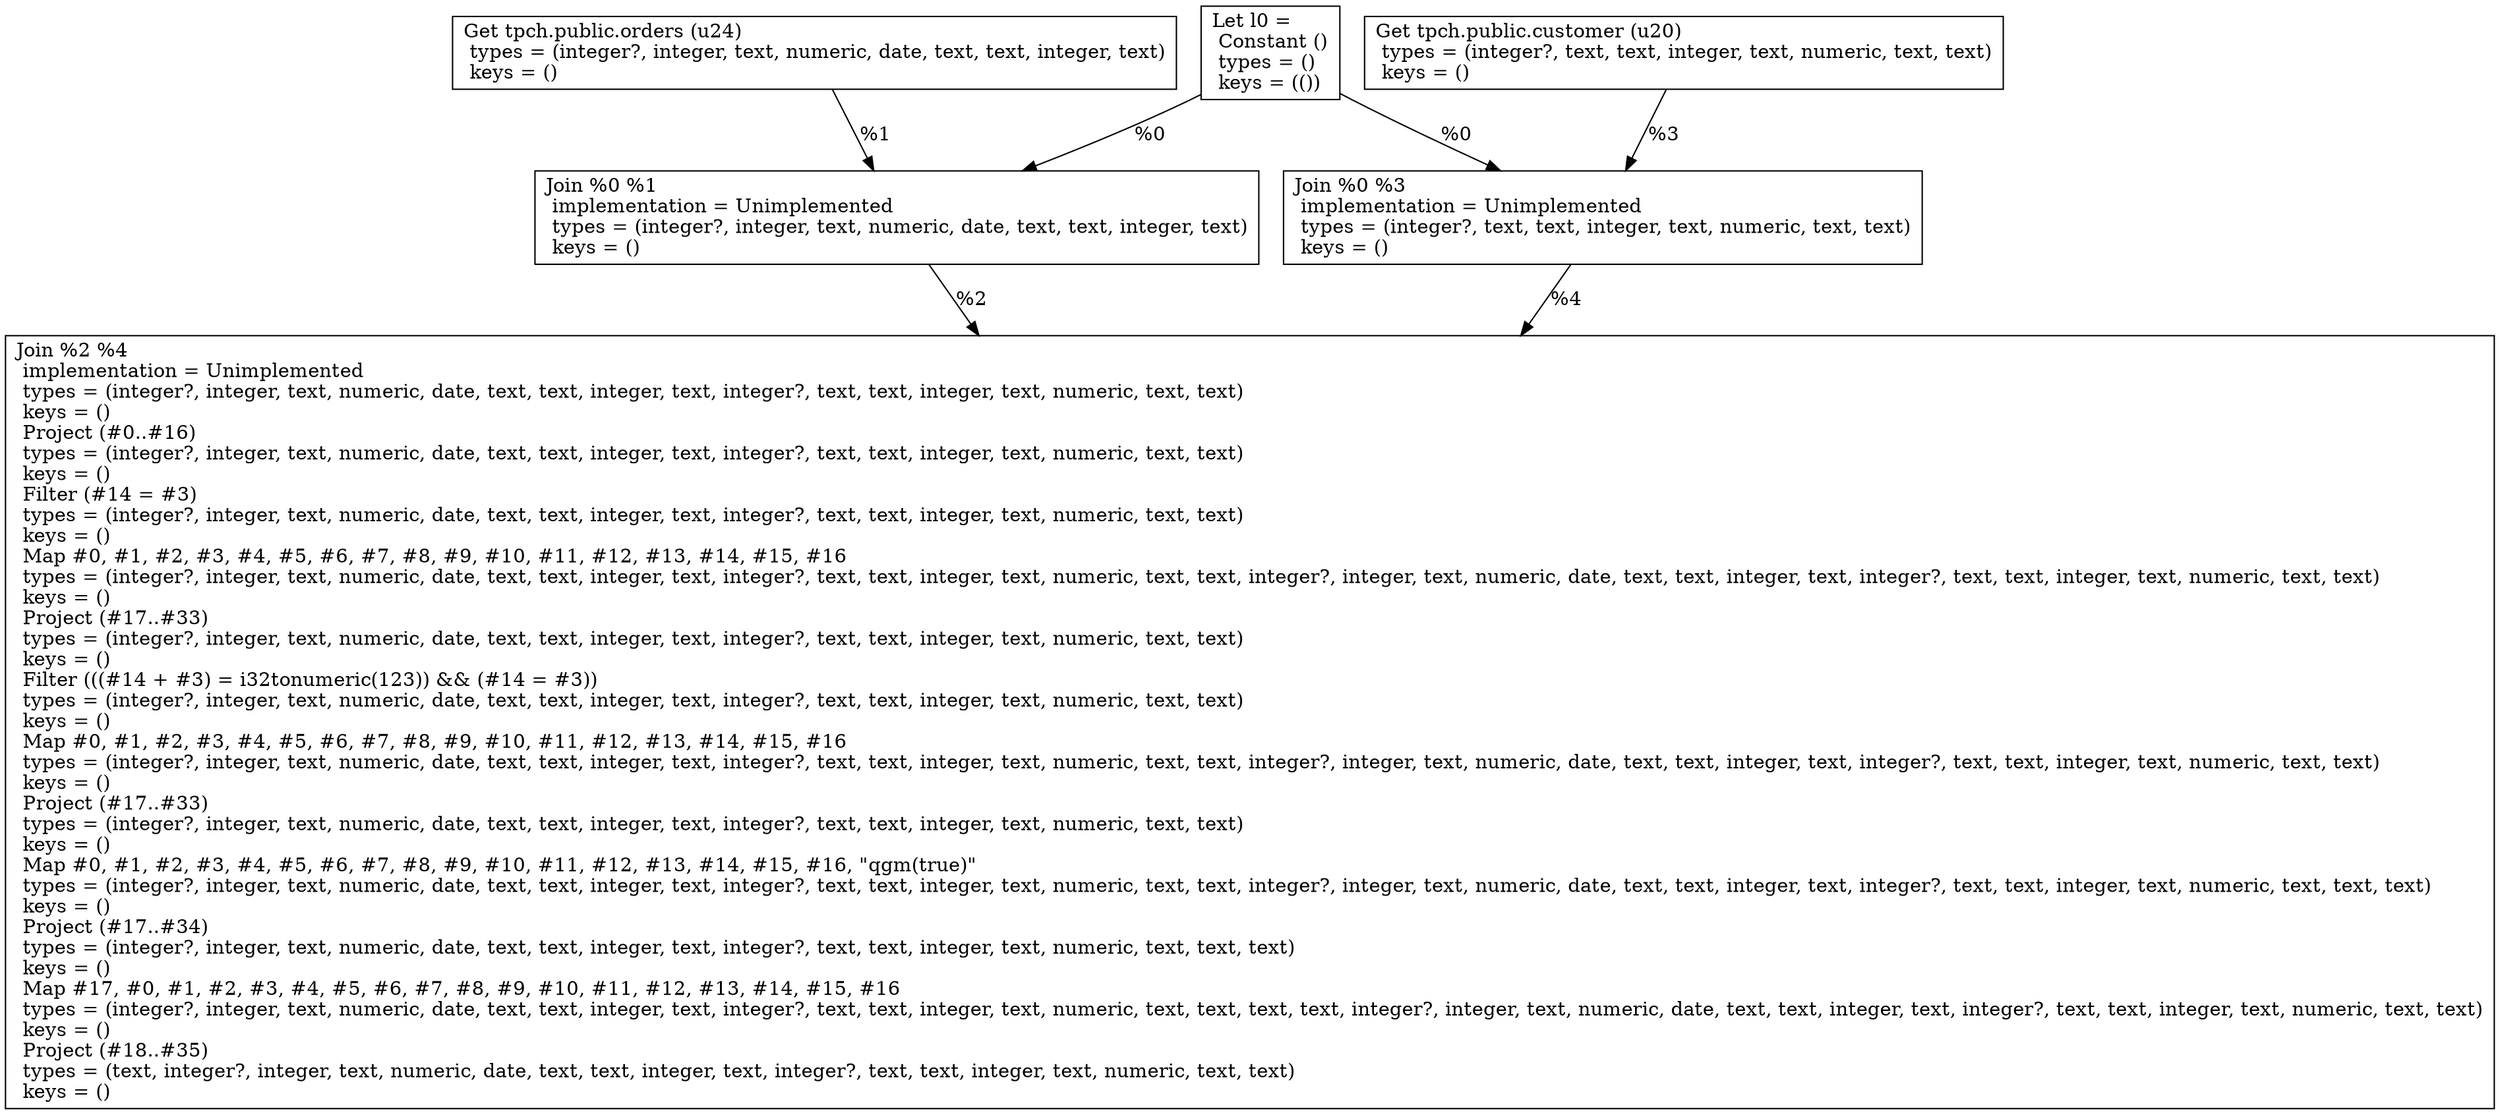 digraph G {
    node0 [shape = record, label="Let l0 =\l Constant ()\l  types = ()\l  keys = (())\l"]
    node1 [shape = record, label=" Get tpch.public.orders (u24)\l  types = (integer?, integer, text, numeric, date, text, text, integer, text)\l  keys = ()\l"]
    node2 [shape = record, label=" Join %0 %1\l  implementation = Unimplemented\l  types = (integer?, integer, text, numeric, date, text, text, integer, text)\l  keys = ()\l"]
    node3 [shape = record, label=" Get tpch.public.customer (u20)\l  types = (integer?, text, text, integer, text, numeric, text, text)\l  keys = ()\l"]
    node4 [shape = record, label=" Join %0 %3\l  implementation = Unimplemented\l  types = (integer?, text, text, integer, text, numeric, text, text)\l  keys = ()\l"]
    node5 [shape = record, label=" Join %2 %4\l  implementation = Unimplemented\l  types = (integer?, integer, text, numeric, date, text, text, integer, text, integer?, text, text, integer, text, numeric, text, text)\l  keys = ()\l Project (#0..#16)\l  types = (integer?, integer, text, numeric, date, text, text, integer, text, integer?, text, text, integer, text, numeric, text, text)\l  keys = ()\l Filter (#14 = #3)\l  types = (integer?, integer, text, numeric, date, text, text, integer, text, integer?, text, text, integer, text, numeric, text, text)\l  keys = ()\l Map #0, #1, #2, #3, #4, #5, #6, #7, #8, #9, #10, #11, #12, #13, #14, #15, #16\l  types = (integer?, integer, text, numeric, date, text, text, integer, text, integer?, text, text, integer, text, numeric, text, text, integer?, integer, text, numeric, date, text, text, integer, text, integer?, text, text, integer, text, numeric, text, text)\l  keys = ()\l Project (#17..#33)\l  types = (integer?, integer, text, numeric, date, text, text, integer, text, integer?, text, text, integer, text, numeric, text, text)\l  keys = ()\l Filter (((#14 + #3) = i32tonumeric(123)) && (#14 = #3))\l  types = (integer?, integer, text, numeric, date, text, text, integer, text, integer?, text, text, integer, text, numeric, text, text)\l  keys = ()\l Map #0, #1, #2, #3, #4, #5, #6, #7, #8, #9, #10, #11, #12, #13, #14, #15, #16\l  types = (integer?, integer, text, numeric, date, text, text, integer, text, integer?, text, text, integer, text, numeric, text, text, integer?, integer, text, numeric, date, text, text, integer, text, integer?, text, text, integer, text, numeric, text, text)\l  keys = ()\l Project (#17..#33)\l  types = (integer?, integer, text, numeric, date, text, text, integer, text, integer?, text, text, integer, text, numeric, text, text)\l  keys = ()\l Map #0, #1, #2, #3, #4, #5, #6, #7, #8, #9, #10, #11, #12, #13, #14, #15, #16, \"qgm(true)\"\l  types = (integer?, integer, text, numeric, date, text, text, integer, text, integer?, text, text, integer, text, numeric, text, text, integer?, integer, text, numeric, date, text, text, integer, text, integer?, text, text, integer, text, numeric, text, text, text)\l  keys = ()\l Project (#17..#34)\l  types = (integer?, integer, text, numeric, date, text, text, integer, text, integer?, text, text, integer, text, numeric, text, text, text)\l  keys = ()\l Map #17, #0, #1, #2, #3, #4, #5, #6, #7, #8, #9, #10, #11, #12, #13, #14, #15, #16\l  types = (integer?, integer, text, numeric, date, text, text, integer, text, integer?, text, text, integer, text, numeric, text, text, text, text, integer?, integer, text, numeric, date, text, text, integer, text, integer?, text, text, integer, text, numeric, text, text)\l  keys = ()\l Project (#18..#35)\l  types = (text, integer?, integer, text, numeric, date, text, text, integer, text, integer?, text, text, integer, text, numeric, text, text)\l  keys = ()\l"]
    node0 -> node4 [label = "%0\l"]
    node4 -> node5 [label = "%4\l"]
    node2 -> node5 [label = "%2\l"]
    node3 -> node4 [label = "%3\l"]
    node0 -> node2 [label = "%0\l"]
    node1 -> node2 [label = "%1\l"]
}
